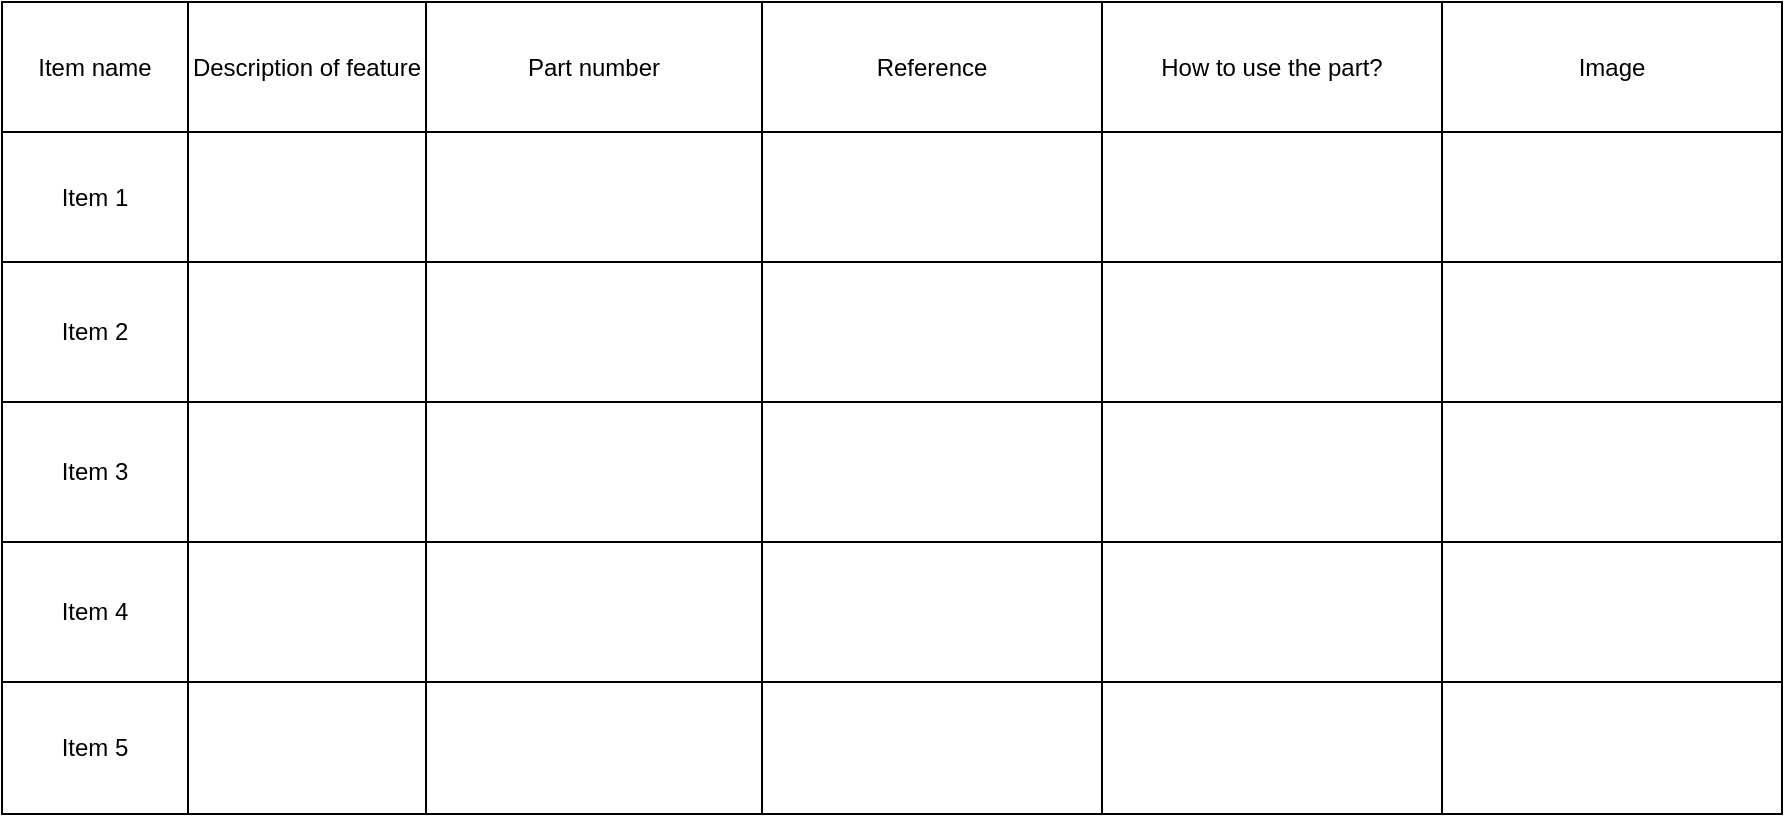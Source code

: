 <mxfile version="16.2.2" type="github">
  <diagram id="xR_jZyx8_tS9jOM-MKk6" name="Page-1">
    <mxGraphModel dx="1186" dy="651" grid="1" gridSize="10" guides="1" tooltips="1" connect="1" arrows="1" fold="1" page="1" pageScale="1" pageWidth="827" pageHeight="1169" math="0" shadow="0">
      <root>
        <mxCell id="0" />
        <mxCell id="1" parent="0" />
        <mxCell id="lAXujb-X61F8iAVJOoB3-1" value="" style="shape=table;startSize=0;container=1;collapsible=0;childLayout=tableLayout;" parent="1" vertex="1">
          <mxGeometry x="130" y="250" width="890" height="406" as="geometry" />
        </mxCell>
        <mxCell id="lAXujb-X61F8iAVJOoB3-2" value="" style="shape=partialRectangle;collapsible=0;dropTarget=0;pointerEvents=0;fillColor=none;top=0;left=0;bottom=0;right=0;points=[[0,0.5],[1,0.5]];portConstraint=eastwest;" parent="lAXujb-X61F8iAVJOoB3-1" vertex="1">
          <mxGeometry width="890" height="65" as="geometry" />
        </mxCell>
        <mxCell id="lAXujb-X61F8iAVJOoB3-3" value="Item name" style="shape=partialRectangle;html=1;whiteSpace=wrap;connectable=0;overflow=hidden;fillColor=none;top=0;left=0;bottom=0;right=0;" parent="lAXujb-X61F8iAVJOoB3-2" vertex="1">
          <mxGeometry width="93" height="65" as="geometry" />
        </mxCell>
        <mxCell id="lAXujb-X61F8iAVJOoB3-4" value="Description of feature" style="shape=partialRectangle;html=1;whiteSpace=wrap;connectable=0;overflow=hidden;fillColor=none;top=0;left=0;bottom=0;right=0;" parent="lAXujb-X61F8iAVJOoB3-2" vertex="1">
          <mxGeometry x="93" width="119" height="65" as="geometry" />
        </mxCell>
        <mxCell id="lAXujb-X61F8iAVJOoB3-5" value="Part number" style="shape=partialRectangle;html=1;whiteSpace=wrap;connectable=0;overflow=hidden;fillColor=none;top=0;left=0;bottom=0;right=0;" parent="lAXujb-X61F8iAVJOoB3-2" vertex="1">
          <mxGeometry x="212" width="168" height="65" as="geometry" />
        </mxCell>
        <mxCell id="lAXujb-X61F8iAVJOoB3-6" value="Reference" style="shape=partialRectangle;html=1;whiteSpace=wrap;connectable=0;overflow=hidden;fillColor=none;top=0;left=0;bottom=0;right=0;" parent="lAXujb-X61F8iAVJOoB3-2" vertex="1">
          <mxGeometry x="380" width="170" height="65" as="geometry" />
        </mxCell>
        <mxCell id="lAXujb-X61F8iAVJOoB3-32" value="How to use the part?" style="shape=partialRectangle;html=1;whiteSpace=wrap;connectable=0;overflow=hidden;fillColor=none;top=0;left=0;bottom=0;right=0;" parent="lAXujb-X61F8iAVJOoB3-2" vertex="1">
          <mxGeometry x="550" width="170" height="65" as="geometry" />
        </mxCell>
        <mxCell id="lAXujb-X61F8iAVJOoB3-38" value="Image" style="shape=partialRectangle;html=1;whiteSpace=wrap;connectable=0;overflow=hidden;fillColor=none;top=0;left=0;bottom=0;right=0;" parent="lAXujb-X61F8iAVJOoB3-2" vertex="1">
          <mxGeometry x="720" width="170" height="65" as="geometry" />
        </mxCell>
        <mxCell id="lAXujb-X61F8iAVJOoB3-7" style="shape=partialRectangle;collapsible=0;dropTarget=0;pointerEvents=0;fillColor=none;top=0;left=0;bottom=0;right=0;points=[[0,0.5],[1,0.5]];portConstraint=eastwest;" parent="lAXujb-X61F8iAVJOoB3-1" vertex="1">
          <mxGeometry y="65" width="890" height="65" as="geometry" />
        </mxCell>
        <mxCell id="lAXujb-X61F8iAVJOoB3-8" value="Item 1" style="shape=partialRectangle;html=1;whiteSpace=wrap;connectable=0;overflow=hidden;fillColor=none;top=0;left=0;bottom=0;right=0;" parent="lAXujb-X61F8iAVJOoB3-7" vertex="1">
          <mxGeometry width="93" height="65" as="geometry" />
        </mxCell>
        <mxCell id="lAXujb-X61F8iAVJOoB3-9" style="shape=partialRectangle;html=1;whiteSpace=wrap;connectable=0;overflow=hidden;fillColor=none;top=0;left=0;bottom=0;right=0;" parent="lAXujb-X61F8iAVJOoB3-7" vertex="1">
          <mxGeometry x="93" width="119" height="65" as="geometry" />
        </mxCell>
        <mxCell id="lAXujb-X61F8iAVJOoB3-10" style="shape=partialRectangle;html=1;whiteSpace=wrap;connectable=0;overflow=hidden;fillColor=none;top=0;left=0;bottom=0;right=0;" parent="lAXujb-X61F8iAVJOoB3-7" vertex="1">
          <mxGeometry x="212" width="168" height="65" as="geometry" />
        </mxCell>
        <mxCell id="lAXujb-X61F8iAVJOoB3-11" style="shape=partialRectangle;html=1;whiteSpace=wrap;connectable=0;overflow=hidden;fillColor=none;top=0;left=0;bottom=0;right=0;" parent="lAXujb-X61F8iAVJOoB3-7" vertex="1">
          <mxGeometry x="380" width="170" height="65" as="geometry" />
        </mxCell>
        <mxCell id="lAXujb-X61F8iAVJOoB3-33" style="shape=partialRectangle;html=1;whiteSpace=wrap;connectable=0;overflow=hidden;fillColor=none;top=0;left=0;bottom=0;right=0;" parent="lAXujb-X61F8iAVJOoB3-7" vertex="1">
          <mxGeometry x="550" width="170" height="65" as="geometry" />
        </mxCell>
        <mxCell id="lAXujb-X61F8iAVJOoB3-39" style="shape=partialRectangle;html=1;whiteSpace=wrap;connectable=0;overflow=hidden;fillColor=none;top=0;left=0;bottom=0;right=0;" parent="lAXujb-X61F8iAVJOoB3-7" vertex="1">
          <mxGeometry x="720" width="170" height="65" as="geometry" />
        </mxCell>
        <mxCell id="lAXujb-X61F8iAVJOoB3-12" style="shape=partialRectangle;collapsible=0;dropTarget=0;pointerEvents=0;fillColor=none;top=0;left=0;bottom=0;right=0;points=[[0,0.5],[1,0.5]];portConstraint=eastwest;" parent="lAXujb-X61F8iAVJOoB3-1" vertex="1">
          <mxGeometry y="130" width="890" height="70" as="geometry" />
        </mxCell>
        <mxCell id="lAXujb-X61F8iAVJOoB3-13" value="Item 2" style="shape=partialRectangle;html=1;whiteSpace=wrap;connectable=0;overflow=hidden;fillColor=none;top=0;left=0;bottom=0;right=0;" parent="lAXujb-X61F8iAVJOoB3-12" vertex="1">
          <mxGeometry width="93" height="70" as="geometry" />
        </mxCell>
        <mxCell id="lAXujb-X61F8iAVJOoB3-14" value="" style="shape=partialRectangle;html=1;whiteSpace=wrap;connectable=0;overflow=hidden;fillColor=none;top=0;left=0;bottom=0;right=0;" parent="lAXujb-X61F8iAVJOoB3-12" vertex="1">
          <mxGeometry x="93" width="119" height="70" as="geometry" />
        </mxCell>
        <mxCell id="lAXujb-X61F8iAVJOoB3-15" style="shape=partialRectangle;html=1;whiteSpace=wrap;connectable=0;overflow=hidden;fillColor=none;top=0;left=0;bottom=0;right=0;" parent="lAXujb-X61F8iAVJOoB3-12" vertex="1">
          <mxGeometry x="212" width="168" height="70" as="geometry" />
        </mxCell>
        <mxCell id="lAXujb-X61F8iAVJOoB3-16" style="shape=partialRectangle;html=1;whiteSpace=wrap;connectable=0;overflow=hidden;fillColor=none;top=0;left=0;bottom=0;right=0;" parent="lAXujb-X61F8iAVJOoB3-12" vertex="1">
          <mxGeometry x="380" width="170" height="70" as="geometry" />
        </mxCell>
        <mxCell id="lAXujb-X61F8iAVJOoB3-34" style="shape=partialRectangle;html=1;whiteSpace=wrap;connectable=0;overflow=hidden;fillColor=none;top=0;left=0;bottom=0;right=0;" parent="lAXujb-X61F8iAVJOoB3-12" vertex="1">
          <mxGeometry x="550" width="170" height="70" as="geometry" />
        </mxCell>
        <mxCell id="lAXujb-X61F8iAVJOoB3-40" style="shape=partialRectangle;html=1;whiteSpace=wrap;connectable=0;overflow=hidden;fillColor=none;top=0;left=0;bottom=0;right=0;" parent="lAXujb-X61F8iAVJOoB3-12" vertex="1">
          <mxGeometry x="720" width="170" height="70" as="geometry" />
        </mxCell>
        <mxCell id="lAXujb-X61F8iAVJOoB3-17" value="" style="shape=partialRectangle;collapsible=0;dropTarget=0;pointerEvents=0;fillColor=none;top=0;left=0;bottom=0;right=0;points=[[0,0.5],[1,0.5]];portConstraint=eastwest;" parent="lAXujb-X61F8iAVJOoB3-1" vertex="1">
          <mxGeometry y="200" width="890" height="70" as="geometry" />
        </mxCell>
        <mxCell id="lAXujb-X61F8iAVJOoB3-18" value="Item 3" style="shape=partialRectangle;html=1;whiteSpace=wrap;connectable=0;overflow=hidden;fillColor=none;top=0;left=0;bottom=0;right=0;" parent="lAXujb-X61F8iAVJOoB3-17" vertex="1">
          <mxGeometry width="93" height="70" as="geometry" />
        </mxCell>
        <mxCell id="lAXujb-X61F8iAVJOoB3-19" value="" style="shape=partialRectangle;html=1;whiteSpace=wrap;connectable=0;overflow=hidden;fillColor=none;top=0;left=0;bottom=0;right=0;" parent="lAXujb-X61F8iAVJOoB3-17" vertex="1">
          <mxGeometry x="93" width="119" height="70" as="geometry" />
        </mxCell>
        <mxCell id="lAXujb-X61F8iAVJOoB3-20" value="" style="shape=partialRectangle;html=1;whiteSpace=wrap;connectable=0;overflow=hidden;fillColor=none;top=0;left=0;bottom=0;right=0;" parent="lAXujb-X61F8iAVJOoB3-17" vertex="1">
          <mxGeometry x="212" width="168" height="70" as="geometry" />
        </mxCell>
        <mxCell id="lAXujb-X61F8iAVJOoB3-21" value="" style="shape=partialRectangle;html=1;whiteSpace=wrap;connectable=0;overflow=hidden;fillColor=none;top=0;left=0;bottom=0;right=0;" parent="lAXujb-X61F8iAVJOoB3-17" vertex="1">
          <mxGeometry x="380" width="170" height="70" as="geometry" />
        </mxCell>
        <mxCell id="lAXujb-X61F8iAVJOoB3-35" style="shape=partialRectangle;html=1;whiteSpace=wrap;connectable=0;overflow=hidden;fillColor=none;top=0;left=0;bottom=0;right=0;" parent="lAXujb-X61F8iAVJOoB3-17" vertex="1">
          <mxGeometry x="550" width="170" height="70" as="geometry" />
        </mxCell>
        <mxCell id="lAXujb-X61F8iAVJOoB3-41" style="shape=partialRectangle;html=1;whiteSpace=wrap;connectable=0;overflow=hidden;fillColor=none;top=0;left=0;bottom=0;right=0;" parent="lAXujb-X61F8iAVJOoB3-17" vertex="1">
          <mxGeometry x="720" width="170" height="70" as="geometry" />
        </mxCell>
        <mxCell id="lAXujb-X61F8iAVJOoB3-22" value="" style="shape=partialRectangle;collapsible=0;dropTarget=0;pointerEvents=0;fillColor=none;top=0;left=0;bottom=0;right=0;points=[[0,0.5],[1,0.5]];portConstraint=eastwest;" parent="lAXujb-X61F8iAVJOoB3-1" vertex="1">
          <mxGeometry y="270" width="890" height="70" as="geometry" />
        </mxCell>
        <mxCell id="lAXujb-X61F8iAVJOoB3-23" value="Item 4" style="shape=partialRectangle;html=1;whiteSpace=wrap;connectable=0;overflow=hidden;fillColor=none;top=0;left=0;bottom=0;right=0;" parent="lAXujb-X61F8iAVJOoB3-22" vertex="1">
          <mxGeometry width="93" height="70" as="geometry" />
        </mxCell>
        <mxCell id="lAXujb-X61F8iAVJOoB3-24" value="" style="shape=partialRectangle;html=1;whiteSpace=wrap;connectable=0;overflow=hidden;fillColor=none;top=0;left=0;bottom=0;right=0;" parent="lAXujb-X61F8iAVJOoB3-22" vertex="1">
          <mxGeometry x="93" width="119" height="70" as="geometry" />
        </mxCell>
        <mxCell id="lAXujb-X61F8iAVJOoB3-25" value="" style="shape=partialRectangle;html=1;whiteSpace=wrap;connectable=0;overflow=hidden;fillColor=none;top=0;left=0;bottom=0;right=0;" parent="lAXujb-X61F8iAVJOoB3-22" vertex="1">
          <mxGeometry x="212" width="168" height="70" as="geometry" />
        </mxCell>
        <mxCell id="lAXujb-X61F8iAVJOoB3-26" value="" style="shape=partialRectangle;html=1;whiteSpace=wrap;connectable=0;overflow=hidden;fillColor=none;top=0;left=0;bottom=0;right=0;" parent="lAXujb-X61F8iAVJOoB3-22" vertex="1">
          <mxGeometry x="380" width="170" height="70" as="geometry" />
        </mxCell>
        <mxCell id="lAXujb-X61F8iAVJOoB3-36" style="shape=partialRectangle;html=1;whiteSpace=wrap;connectable=0;overflow=hidden;fillColor=none;top=0;left=0;bottom=0;right=0;" parent="lAXujb-X61F8iAVJOoB3-22" vertex="1">
          <mxGeometry x="550" width="170" height="70" as="geometry" />
        </mxCell>
        <mxCell id="lAXujb-X61F8iAVJOoB3-42" style="shape=partialRectangle;html=1;whiteSpace=wrap;connectable=0;overflow=hidden;fillColor=none;top=0;left=0;bottom=0;right=0;" parent="lAXujb-X61F8iAVJOoB3-22" vertex="1">
          <mxGeometry x="720" width="170" height="70" as="geometry" />
        </mxCell>
        <mxCell id="lAXujb-X61F8iAVJOoB3-27" value="" style="shape=partialRectangle;collapsible=0;dropTarget=0;pointerEvents=0;fillColor=none;top=0;left=0;bottom=0;right=0;points=[[0,0.5],[1,0.5]];portConstraint=eastwest;" parent="lAXujb-X61F8iAVJOoB3-1" vertex="1">
          <mxGeometry y="340" width="890" height="66" as="geometry" />
        </mxCell>
        <mxCell id="lAXujb-X61F8iAVJOoB3-28" value="Item 5" style="shape=partialRectangle;html=1;whiteSpace=wrap;connectable=0;overflow=hidden;fillColor=none;top=0;left=0;bottom=0;right=0;" parent="lAXujb-X61F8iAVJOoB3-27" vertex="1">
          <mxGeometry width="93" height="66" as="geometry" />
        </mxCell>
        <mxCell id="lAXujb-X61F8iAVJOoB3-29" value="" style="shape=partialRectangle;html=1;whiteSpace=wrap;connectable=0;overflow=hidden;fillColor=none;top=0;left=0;bottom=0;right=0;" parent="lAXujb-X61F8iAVJOoB3-27" vertex="1">
          <mxGeometry x="93" width="119" height="66" as="geometry" />
        </mxCell>
        <mxCell id="lAXujb-X61F8iAVJOoB3-30" value="" style="shape=partialRectangle;html=1;whiteSpace=wrap;connectable=0;overflow=hidden;fillColor=none;top=0;left=0;bottom=0;right=0;" parent="lAXujb-X61F8iAVJOoB3-27" vertex="1">
          <mxGeometry x="212" width="168" height="66" as="geometry" />
        </mxCell>
        <mxCell id="lAXujb-X61F8iAVJOoB3-31" value="" style="shape=partialRectangle;html=1;whiteSpace=wrap;connectable=0;overflow=hidden;fillColor=none;top=0;left=0;bottom=0;right=0;" parent="lAXujb-X61F8iAVJOoB3-27" vertex="1">
          <mxGeometry x="380" width="170" height="66" as="geometry" />
        </mxCell>
        <mxCell id="lAXujb-X61F8iAVJOoB3-37" style="shape=partialRectangle;html=1;whiteSpace=wrap;connectable=0;overflow=hidden;fillColor=none;top=0;left=0;bottom=0;right=0;" parent="lAXujb-X61F8iAVJOoB3-27" vertex="1">
          <mxGeometry x="550" width="170" height="66" as="geometry" />
        </mxCell>
        <mxCell id="lAXujb-X61F8iAVJOoB3-43" style="shape=partialRectangle;html=1;whiteSpace=wrap;connectable=0;overflow=hidden;fillColor=none;top=0;left=0;bottom=0;right=0;" parent="lAXujb-X61F8iAVJOoB3-27" vertex="1">
          <mxGeometry x="720" width="170" height="66" as="geometry" />
        </mxCell>
      </root>
    </mxGraphModel>
  </diagram>
</mxfile>
